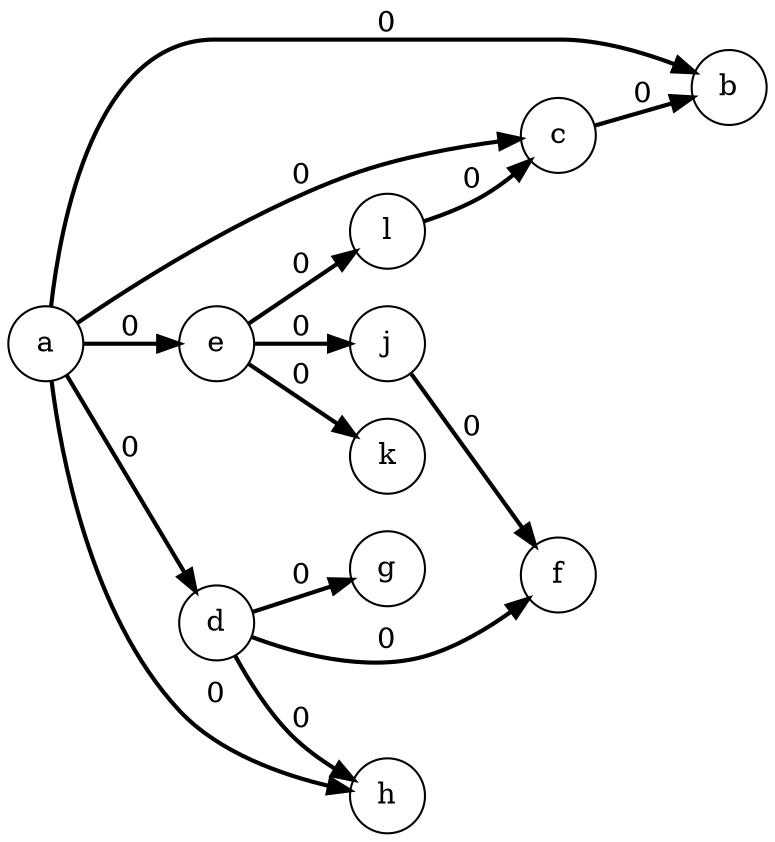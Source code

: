 digraph g {
	rankdir = LR;	node[shape=circle style=filled];
	a[name="a", fillcolor="white"];
	b[name="b", fillcolor="white"];
	c[name="c", fillcolor="white"];
	d[name="d", fillcolor="white"];
	e[name="e", fillcolor="white"];
	f[name="f", fillcolor="white"];
	g[name="g", fillcolor="white"];
	h[name="h", fillcolor="white"];
	j[name="j", fillcolor="white"];
	k[name="k", fillcolor="white"];
	l[name="l", fillcolor="white"];

	edge[dir = forward];
	a -> b[penwidth=2, color="black", label="0"];
	a -> c[penwidth=2, color="black", label="0"];
	a -> d[penwidth=2, color="black", label="0"];
	a -> e[penwidth=2, color="black", label="0"];
	a -> h[penwidth=2, color="black", label="0"];
	c -> b[penwidth=2, color="black", label="0"];
	d -> f[penwidth=2, color="black", label="0"];
	d -> g[penwidth=2, color="black", label="0"];
	d -> h[penwidth=2, color="black", label="0"];
	e -> j[penwidth=2, color="black", label="0"];
	e -> k[penwidth=2, color="black", label="0"];
	e -> l[penwidth=2, color="black", label="0"];
	j -> f[penwidth=2, color="black", label="0"];
	l -> c[penwidth=2, color="black", label="0"];
}
